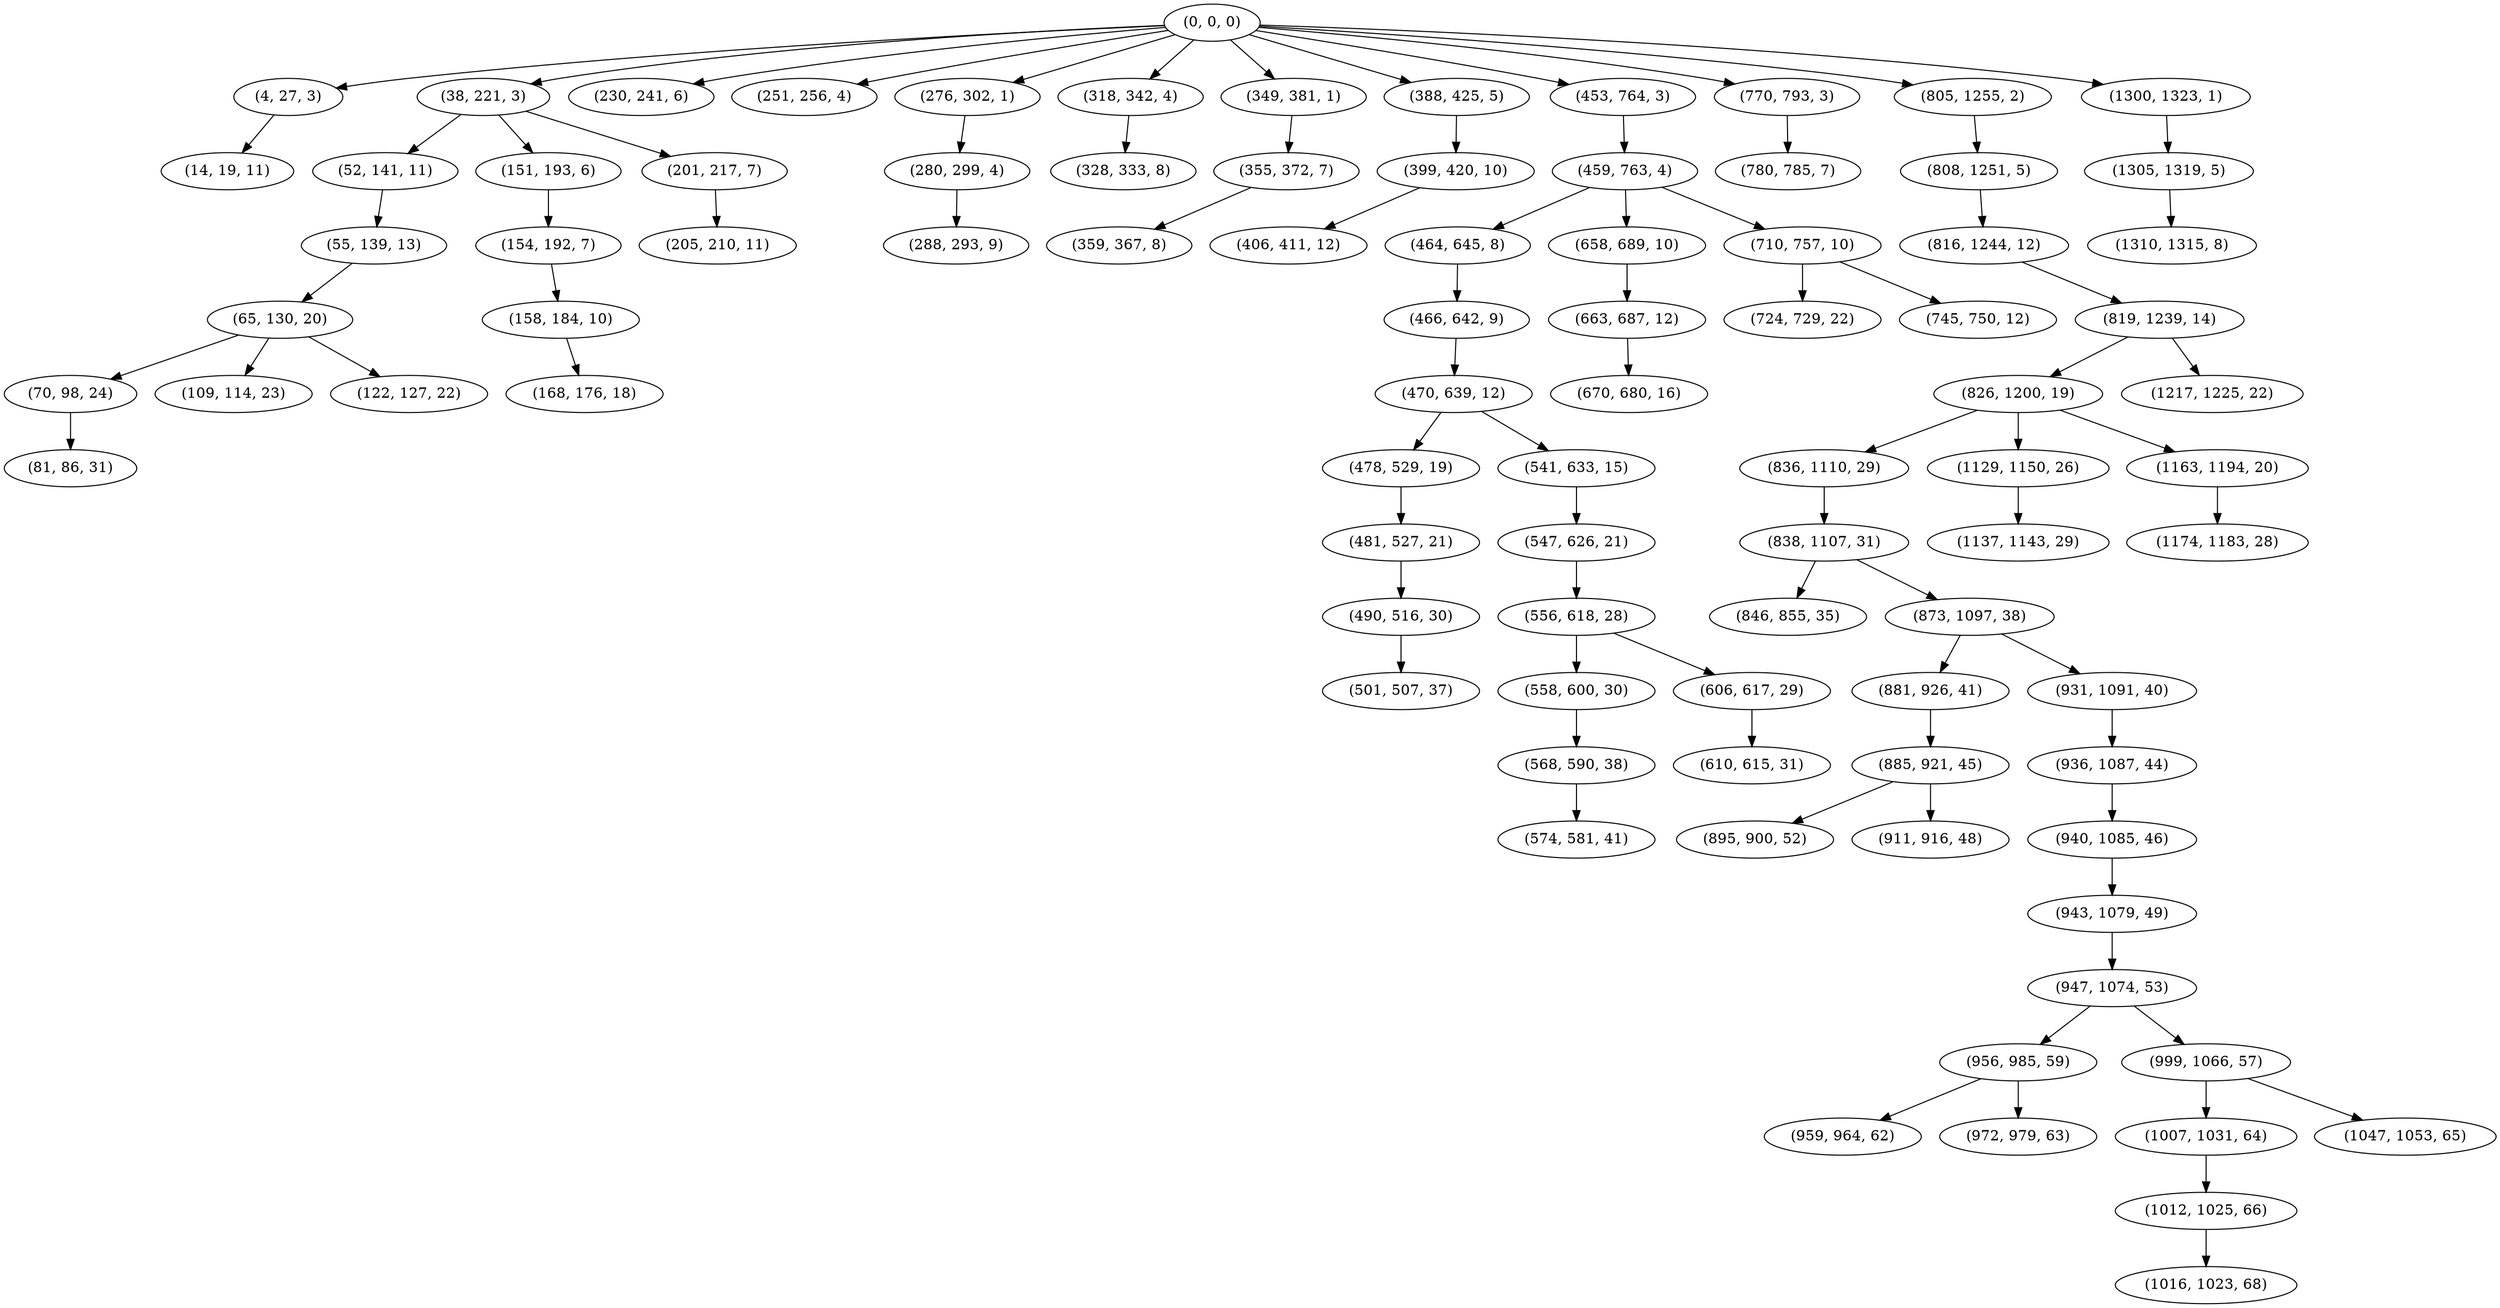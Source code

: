 digraph tree {
    "(0, 0, 0)";
    "(4, 27, 3)";
    "(14, 19, 11)";
    "(38, 221, 3)";
    "(52, 141, 11)";
    "(55, 139, 13)";
    "(65, 130, 20)";
    "(70, 98, 24)";
    "(81, 86, 31)";
    "(109, 114, 23)";
    "(122, 127, 22)";
    "(151, 193, 6)";
    "(154, 192, 7)";
    "(158, 184, 10)";
    "(168, 176, 18)";
    "(201, 217, 7)";
    "(205, 210, 11)";
    "(230, 241, 6)";
    "(251, 256, 4)";
    "(276, 302, 1)";
    "(280, 299, 4)";
    "(288, 293, 9)";
    "(318, 342, 4)";
    "(328, 333, 8)";
    "(349, 381, 1)";
    "(355, 372, 7)";
    "(359, 367, 8)";
    "(388, 425, 5)";
    "(399, 420, 10)";
    "(406, 411, 12)";
    "(453, 764, 3)";
    "(459, 763, 4)";
    "(464, 645, 8)";
    "(466, 642, 9)";
    "(470, 639, 12)";
    "(478, 529, 19)";
    "(481, 527, 21)";
    "(490, 516, 30)";
    "(501, 507, 37)";
    "(541, 633, 15)";
    "(547, 626, 21)";
    "(556, 618, 28)";
    "(558, 600, 30)";
    "(568, 590, 38)";
    "(574, 581, 41)";
    "(606, 617, 29)";
    "(610, 615, 31)";
    "(658, 689, 10)";
    "(663, 687, 12)";
    "(670, 680, 16)";
    "(710, 757, 10)";
    "(724, 729, 22)";
    "(745, 750, 12)";
    "(770, 793, 3)";
    "(780, 785, 7)";
    "(805, 1255, 2)";
    "(808, 1251, 5)";
    "(816, 1244, 12)";
    "(819, 1239, 14)";
    "(826, 1200, 19)";
    "(836, 1110, 29)";
    "(838, 1107, 31)";
    "(846, 855, 35)";
    "(873, 1097, 38)";
    "(881, 926, 41)";
    "(885, 921, 45)";
    "(895, 900, 52)";
    "(911, 916, 48)";
    "(931, 1091, 40)";
    "(936, 1087, 44)";
    "(940, 1085, 46)";
    "(943, 1079, 49)";
    "(947, 1074, 53)";
    "(956, 985, 59)";
    "(959, 964, 62)";
    "(972, 979, 63)";
    "(999, 1066, 57)";
    "(1007, 1031, 64)";
    "(1012, 1025, 66)";
    "(1016, 1023, 68)";
    "(1047, 1053, 65)";
    "(1129, 1150, 26)";
    "(1137, 1143, 29)";
    "(1163, 1194, 20)";
    "(1174, 1183, 28)";
    "(1217, 1225, 22)";
    "(1300, 1323, 1)";
    "(1305, 1319, 5)";
    "(1310, 1315, 8)";
    "(0, 0, 0)" -> "(4, 27, 3)";
    "(0, 0, 0)" -> "(38, 221, 3)";
    "(0, 0, 0)" -> "(230, 241, 6)";
    "(0, 0, 0)" -> "(251, 256, 4)";
    "(0, 0, 0)" -> "(276, 302, 1)";
    "(0, 0, 0)" -> "(318, 342, 4)";
    "(0, 0, 0)" -> "(349, 381, 1)";
    "(0, 0, 0)" -> "(388, 425, 5)";
    "(0, 0, 0)" -> "(453, 764, 3)";
    "(0, 0, 0)" -> "(770, 793, 3)";
    "(0, 0, 0)" -> "(805, 1255, 2)";
    "(0, 0, 0)" -> "(1300, 1323, 1)";
    "(4, 27, 3)" -> "(14, 19, 11)";
    "(38, 221, 3)" -> "(52, 141, 11)";
    "(38, 221, 3)" -> "(151, 193, 6)";
    "(38, 221, 3)" -> "(201, 217, 7)";
    "(52, 141, 11)" -> "(55, 139, 13)";
    "(55, 139, 13)" -> "(65, 130, 20)";
    "(65, 130, 20)" -> "(70, 98, 24)";
    "(65, 130, 20)" -> "(109, 114, 23)";
    "(65, 130, 20)" -> "(122, 127, 22)";
    "(70, 98, 24)" -> "(81, 86, 31)";
    "(151, 193, 6)" -> "(154, 192, 7)";
    "(154, 192, 7)" -> "(158, 184, 10)";
    "(158, 184, 10)" -> "(168, 176, 18)";
    "(201, 217, 7)" -> "(205, 210, 11)";
    "(276, 302, 1)" -> "(280, 299, 4)";
    "(280, 299, 4)" -> "(288, 293, 9)";
    "(318, 342, 4)" -> "(328, 333, 8)";
    "(349, 381, 1)" -> "(355, 372, 7)";
    "(355, 372, 7)" -> "(359, 367, 8)";
    "(388, 425, 5)" -> "(399, 420, 10)";
    "(399, 420, 10)" -> "(406, 411, 12)";
    "(453, 764, 3)" -> "(459, 763, 4)";
    "(459, 763, 4)" -> "(464, 645, 8)";
    "(459, 763, 4)" -> "(658, 689, 10)";
    "(459, 763, 4)" -> "(710, 757, 10)";
    "(464, 645, 8)" -> "(466, 642, 9)";
    "(466, 642, 9)" -> "(470, 639, 12)";
    "(470, 639, 12)" -> "(478, 529, 19)";
    "(470, 639, 12)" -> "(541, 633, 15)";
    "(478, 529, 19)" -> "(481, 527, 21)";
    "(481, 527, 21)" -> "(490, 516, 30)";
    "(490, 516, 30)" -> "(501, 507, 37)";
    "(541, 633, 15)" -> "(547, 626, 21)";
    "(547, 626, 21)" -> "(556, 618, 28)";
    "(556, 618, 28)" -> "(558, 600, 30)";
    "(556, 618, 28)" -> "(606, 617, 29)";
    "(558, 600, 30)" -> "(568, 590, 38)";
    "(568, 590, 38)" -> "(574, 581, 41)";
    "(606, 617, 29)" -> "(610, 615, 31)";
    "(658, 689, 10)" -> "(663, 687, 12)";
    "(663, 687, 12)" -> "(670, 680, 16)";
    "(710, 757, 10)" -> "(724, 729, 22)";
    "(710, 757, 10)" -> "(745, 750, 12)";
    "(770, 793, 3)" -> "(780, 785, 7)";
    "(805, 1255, 2)" -> "(808, 1251, 5)";
    "(808, 1251, 5)" -> "(816, 1244, 12)";
    "(816, 1244, 12)" -> "(819, 1239, 14)";
    "(819, 1239, 14)" -> "(826, 1200, 19)";
    "(819, 1239, 14)" -> "(1217, 1225, 22)";
    "(826, 1200, 19)" -> "(836, 1110, 29)";
    "(826, 1200, 19)" -> "(1129, 1150, 26)";
    "(826, 1200, 19)" -> "(1163, 1194, 20)";
    "(836, 1110, 29)" -> "(838, 1107, 31)";
    "(838, 1107, 31)" -> "(846, 855, 35)";
    "(838, 1107, 31)" -> "(873, 1097, 38)";
    "(873, 1097, 38)" -> "(881, 926, 41)";
    "(873, 1097, 38)" -> "(931, 1091, 40)";
    "(881, 926, 41)" -> "(885, 921, 45)";
    "(885, 921, 45)" -> "(895, 900, 52)";
    "(885, 921, 45)" -> "(911, 916, 48)";
    "(931, 1091, 40)" -> "(936, 1087, 44)";
    "(936, 1087, 44)" -> "(940, 1085, 46)";
    "(940, 1085, 46)" -> "(943, 1079, 49)";
    "(943, 1079, 49)" -> "(947, 1074, 53)";
    "(947, 1074, 53)" -> "(956, 985, 59)";
    "(947, 1074, 53)" -> "(999, 1066, 57)";
    "(956, 985, 59)" -> "(959, 964, 62)";
    "(956, 985, 59)" -> "(972, 979, 63)";
    "(999, 1066, 57)" -> "(1007, 1031, 64)";
    "(999, 1066, 57)" -> "(1047, 1053, 65)";
    "(1007, 1031, 64)" -> "(1012, 1025, 66)";
    "(1012, 1025, 66)" -> "(1016, 1023, 68)";
    "(1129, 1150, 26)" -> "(1137, 1143, 29)";
    "(1163, 1194, 20)" -> "(1174, 1183, 28)";
    "(1300, 1323, 1)" -> "(1305, 1319, 5)";
    "(1305, 1319, 5)" -> "(1310, 1315, 8)";
}
